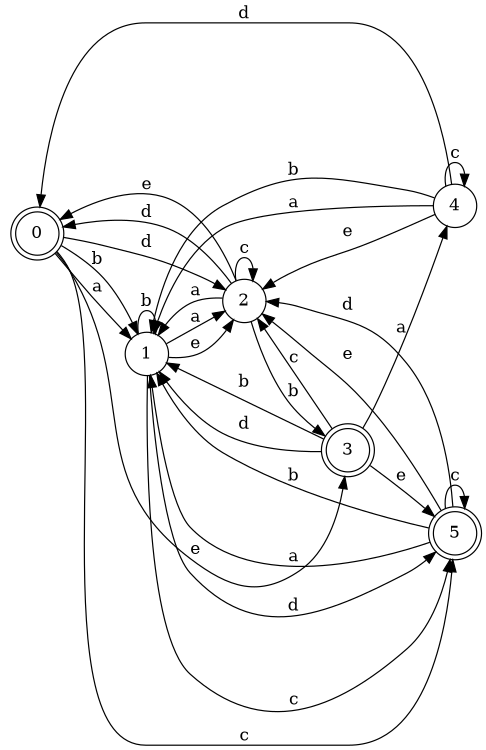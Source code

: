 digraph n5_9 {
__start0 [label="" shape="none"];

rankdir=LR;
size="8,5";

s0 [style="rounded,filled", color="black", fillcolor="white" shape="doublecircle", label="0"];
s1 [style="filled", color="black", fillcolor="white" shape="circle", label="1"];
s2 [style="filled", color="black", fillcolor="white" shape="circle", label="2"];
s3 [style="rounded,filled", color="black", fillcolor="white" shape="doublecircle", label="3"];
s4 [style="filled", color="black", fillcolor="white" shape="circle", label="4"];
s5 [style="rounded,filled", color="black", fillcolor="white" shape="doublecircle", label="5"];
s0 -> s1 [label="a"];
s0 -> s1 [label="b"];
s0 -> s5 [label="c"];
s0 -> s2 [label="d"];
s0 -> s3 [label="e"];
s1 -> s2 [label="a"];
s1 -> s1 [label="b"];
s1 -> s5 [label="c"];
s1 -> s5 [label="d"];
s1 -> s2 [label="e"];
s2 -> s1 [label="a"];
s2 -> s3 [label="b"];
s2 -> s2 [label="c"];
s2 -> s0 [label="d"];
s2 -> s0 [label="e"];
s3 -> s4 [label="a"];
s3 -> s1 [label="b"];
s3 -> s2 [label="c"];
s3 -> s1 [label="d"];
s3 -> s5 [label="e"];
s4 -> s1 [label="a"];
s4 -> s1 [label="b"];
s4 -> s4 [label="c"];
s4 -> s0 [label="d"];
s4 -> s2 [label="e"];
s5 -> s1 [label="a"];
s5 -> s1 [label="b"];
s5 -> s5 [label="c"];
s5 -> s2 [label="d"];
s5 -> s2 [label="e"];

}